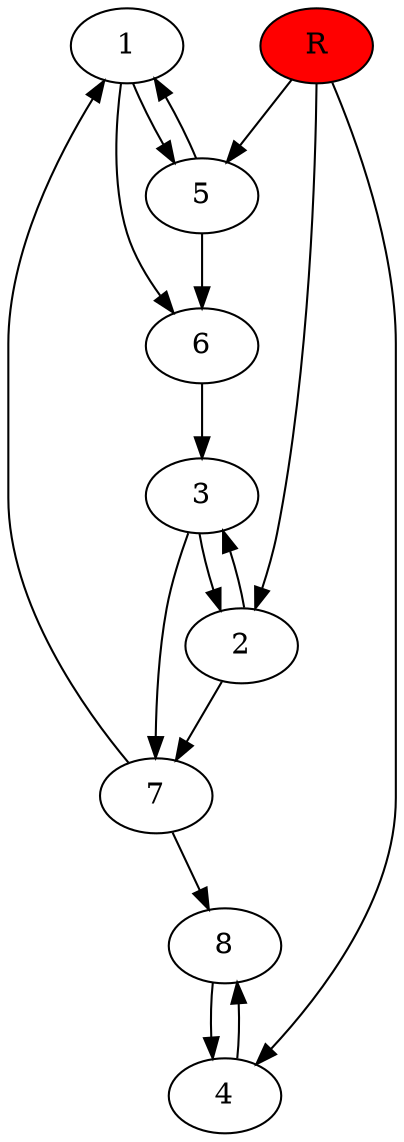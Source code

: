digraph prb3486 {
	1
	2
	3
	4
	5
	6
	7
	8
	R [fillcolor="#ff0000" style=filled]
	1 -> 5
	1 -> 6
	2 -> 3
	2 -> 7
	3 -> 2
	3 -> 7
	4 -> 8
	5 -> 1
	5 -> 6
	6 -> 3
	7 -> 1
	7 -> 8
	8 -> 4
	R -> 2
	R -> 4
	R -> 5
}
